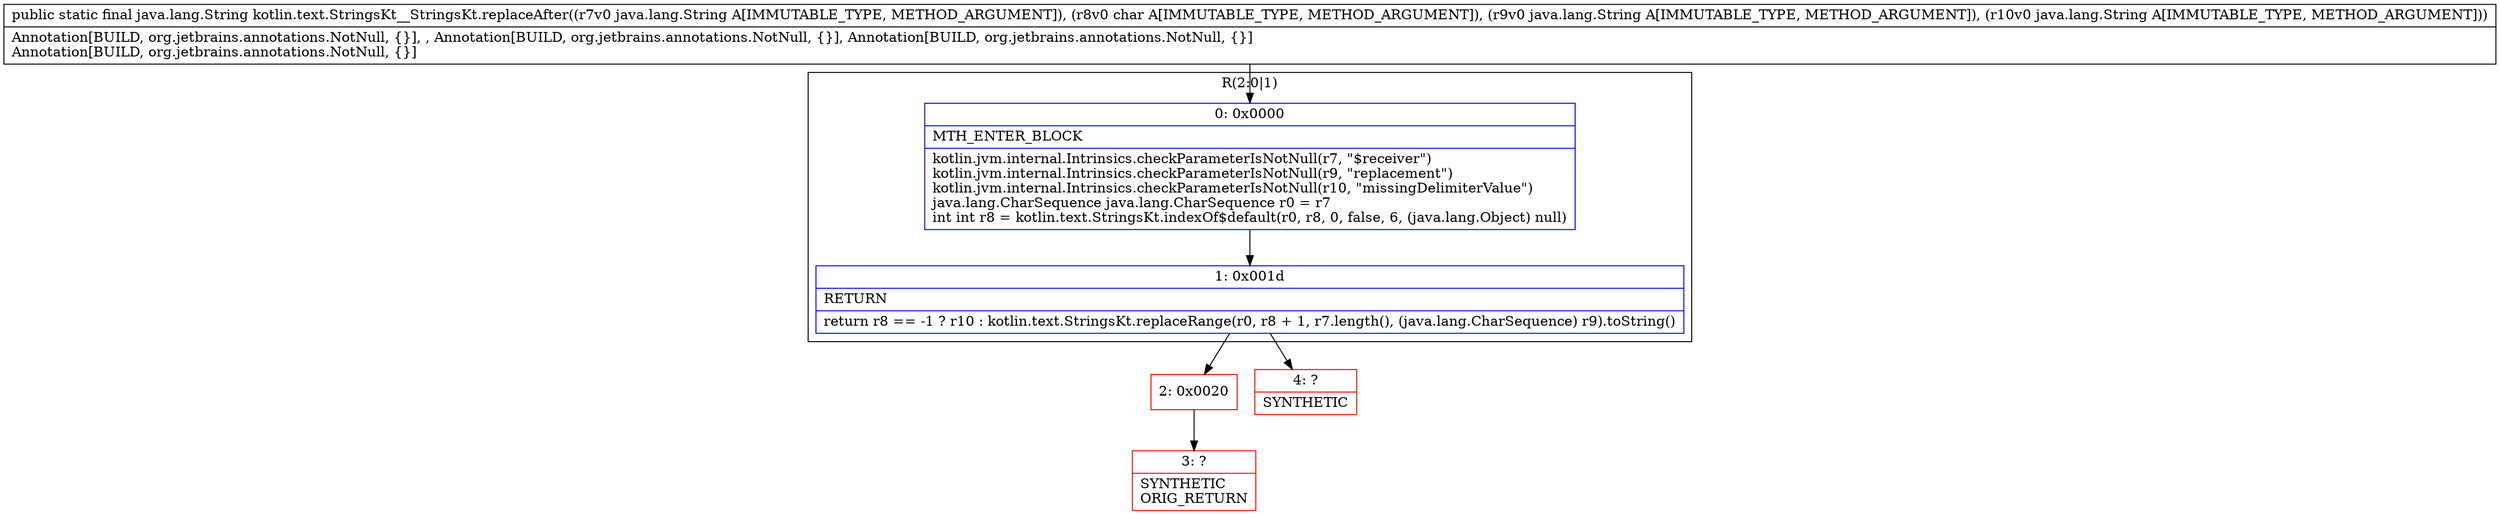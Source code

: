 digraph "CFG forkotlin.text.StringsKt__StringsKt.replaceAfter(Ljava\/lang\/String;CLjava\/lang\/String;Ljava\/lang\/String;)Ljava\/lang\/String;" {
subgraph cluster_Region_563963128 {
label = "R(2:0|1)";
node [shape=record,color=blue];
Node_0 [shape=record,label="{0\:\ 0x0000|MTH_ENTER_BLOCK\l|kotlin.jvm.internal.Intrinsics.checkParameterIsNotNull(r7, \"$receiver\")\lkotlin.jvm.internal.Intrinsics.checkParameterIsNotNull(r9, \"replacement\")\lkotlin.jvm.internal.Intrinsics.checkParameterIsNotNull(r10, \"missingDelimiterValue\")\ljava.lang.CharSequence java.lang.CharSequence r0 = r7\lint int r8 = kotlin.text.StringsKt.indexOf$default(r0, r8, 0, false, 6, (java.lang.Object) null)\l}"];
Node_1 [shape=record,label="{1\:\ 0x001d|RETURN\l|return r8 == \-1 ? r10 : kotlin.text.StringsKt.replaceRange(r0, r8 + 1, r7.length(), (java.lang.CharSequence) r9).toString()\l}"];
}
Node_2 [shape=record,color=red,label="{2\:\ 0x0020}"];
Node_3 [shape=record,color=red,label="{3\:\ ?|SYNTHETIC\lORIG_RETURN\l}"];
Node_4 [shape=record,color=red,label="{4\:\ ?|SYNTHETIC\l}"];
MethodNode[shape=record,label="{public static final java.lang.String kotlin.text.StringsKt__StringsKt.replaceAfter((r7v0 java.lang.String A[IMMUTABLE_TYPE, METHOD_ARGUMENT]), (r8v0 char A[IMMUTABLE_TYPE, METHOD_ARGUMENT]), (r9v0 java.lang.String A[IMMUTABLE_TYPE, METHOD_ARGUMENT]), (r10v0 java.lang.String A[IMMUTABLE_TYPE, METHOD_ARGUMENT]))  | Annotation[BUILD, org.jetbrains.annotations.NotNull, \{\}], , Annotation[BUILD, org.jetbrains.annotations.NotNull, \{\}], Annotation[BUILD, org.jetbrains.annotations.NotNull, \{\}]\lAnnotation[BUILD, org.jetbrains.annotations.NotNull, \{\}]\l}"];
MethodNode -> Node_0;
Node_0 -> Node_1;
Node_1 -> Node_2;
Node_1 -> Node_4;
Node_2 -> Node_3;
}

